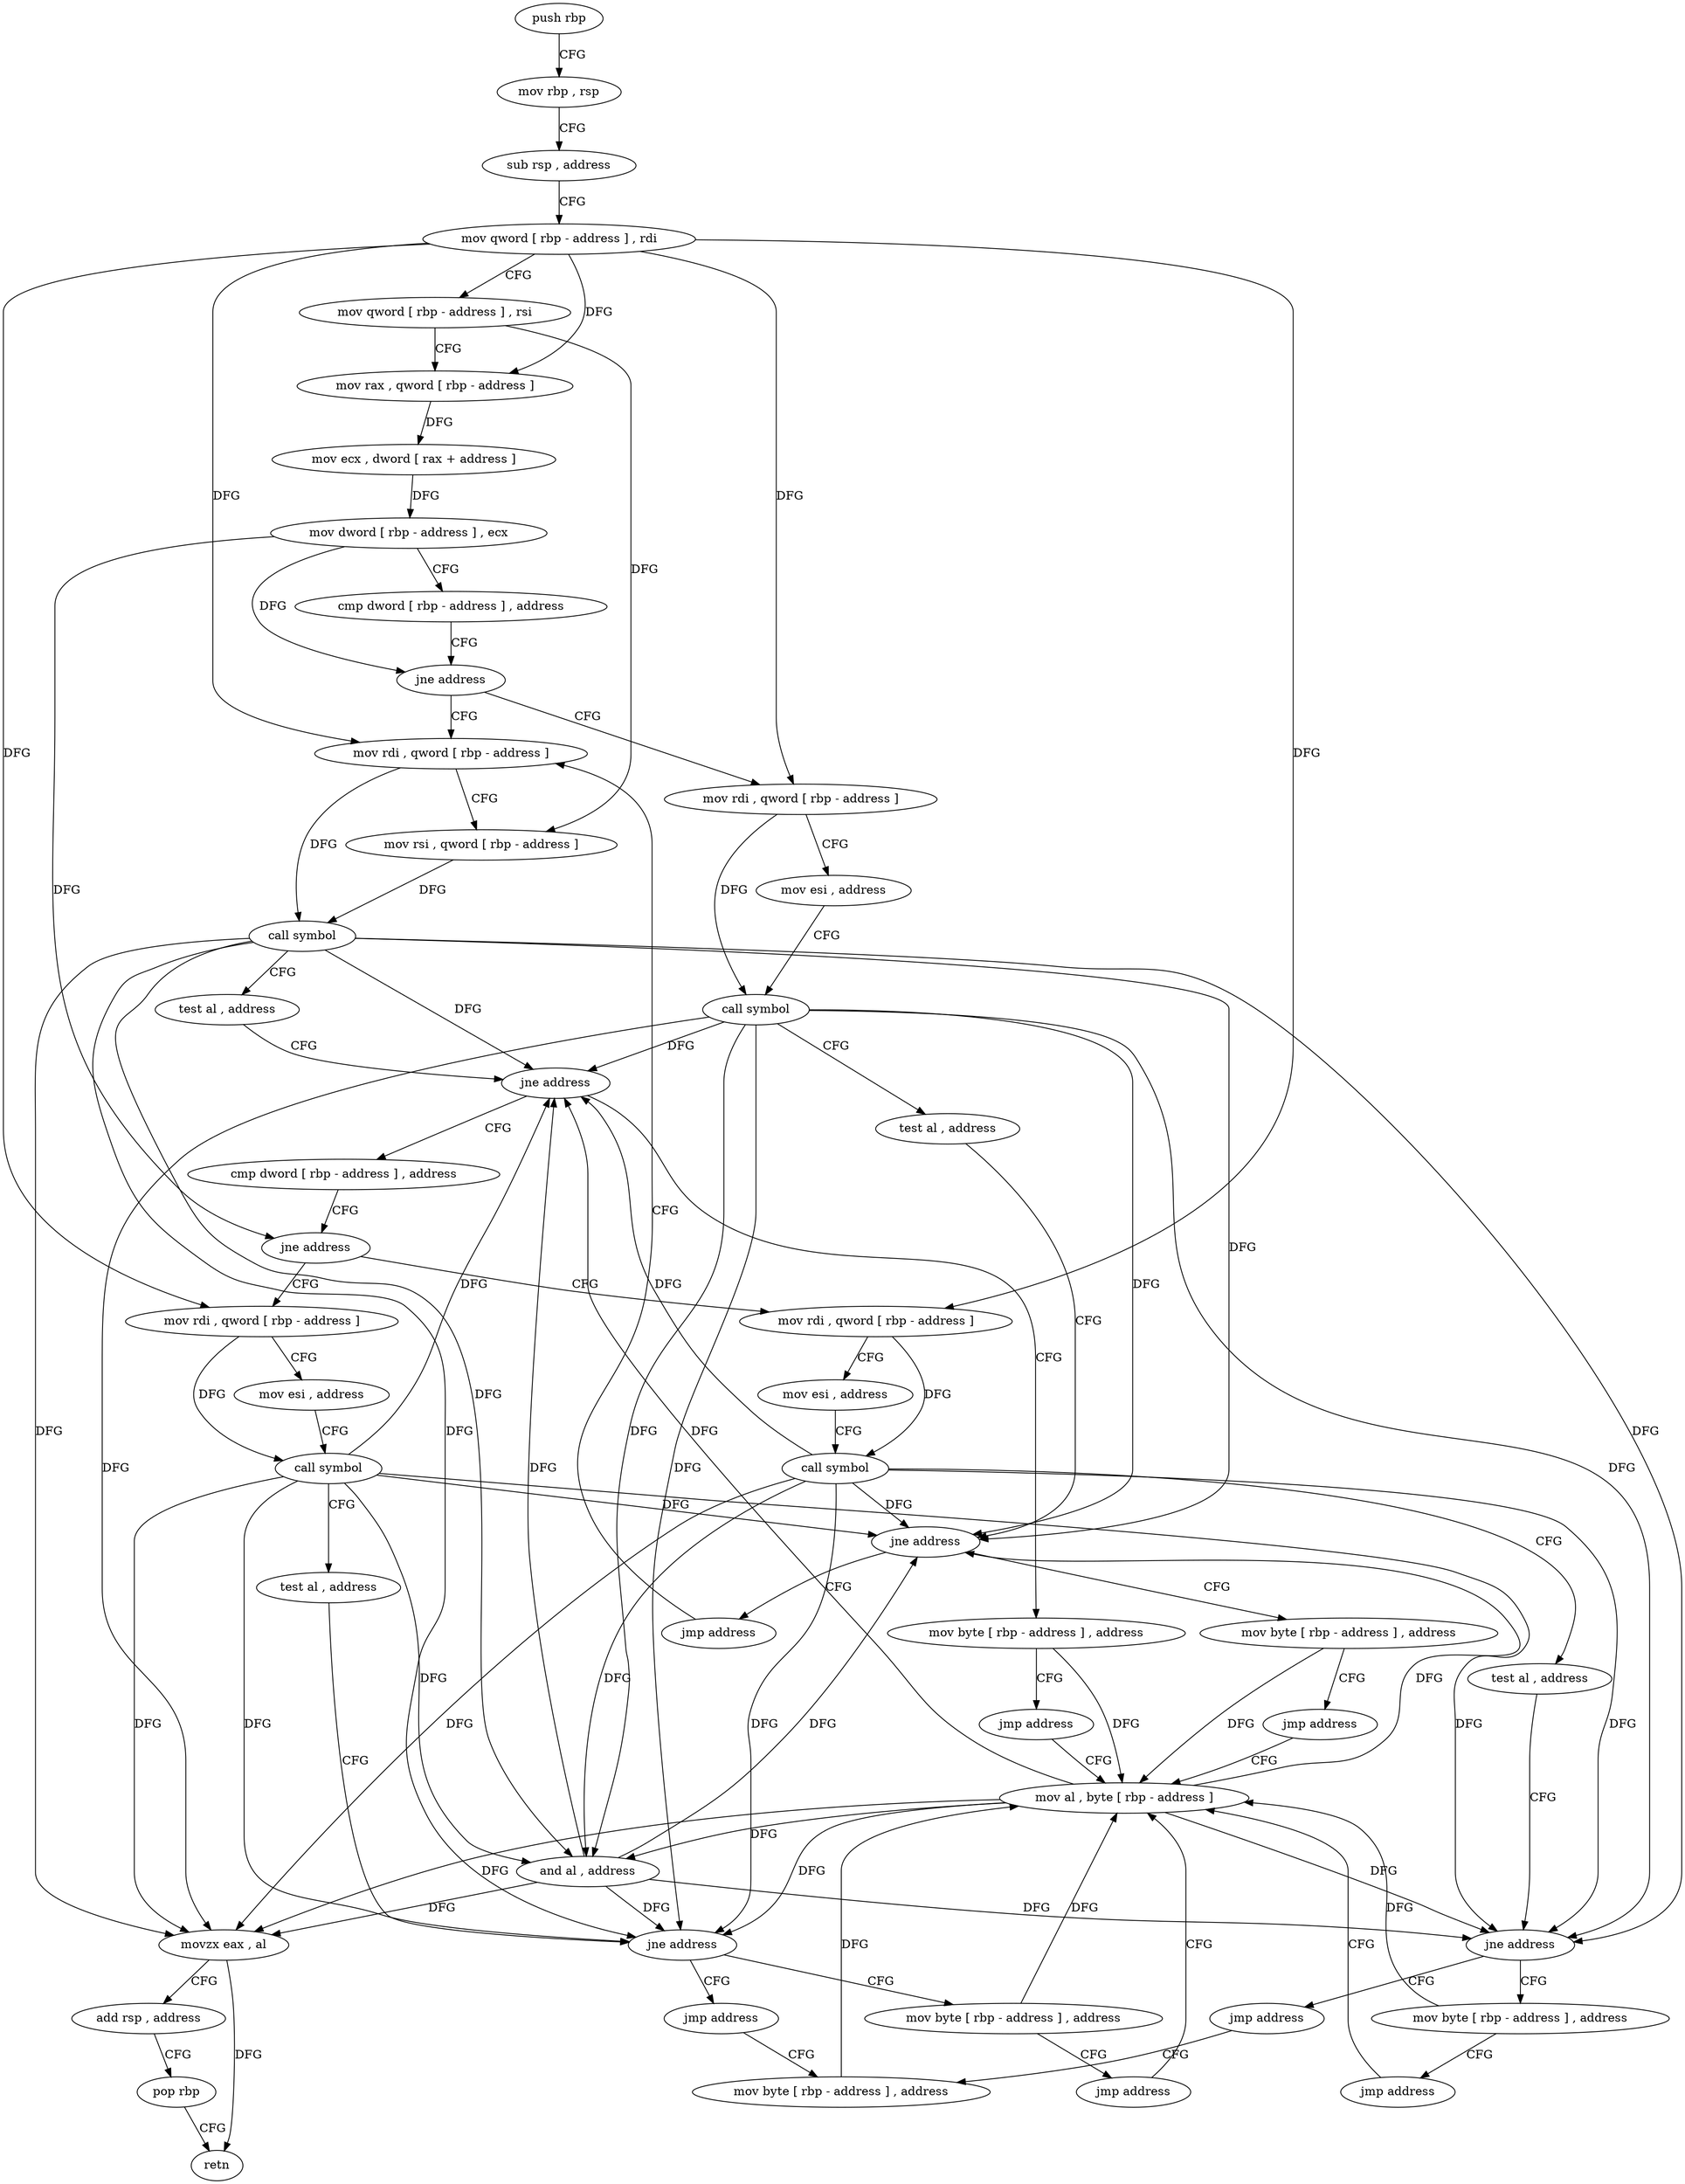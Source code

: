 digraph "func" {
"121168" [label = "push rbp" ]
"121169" [label = "mov rbp , rsp" ]
"121172" [label = "sub rsp , address" ]
"121176" [label = "mov qword [ rbp - address ] , rdi" ]
"121180" [label = "mov qword [ rbp - address ] , rsi" ]
"121184" [label = "mov rax , qword [ rbp - address ]" ]
"121188" [label = "mov ecx , dword [ rax + address ]" ]
"121191" [label = "mov dword [ rbp - address ] , ecx" ]
"121194" [label = "cmp dword [ rbp - address ] , address" ]
"121198" [label = "jne address" ]
"121240" [label = "mov rdi , qword [ rbp - address ]" ]
"121204" [label = "mov rdi , qword [ rbp - address ]" ]
"121244" [label = "mov rsi , qword [ rbp - address ]" ]
"121248" [label = "call symbol" ]
"121253" [label = "test al , address" ]
"121255" [label = "jne address" ]
"121270" [label = "cmp dword [ rbp - address ] , address" ]
"121261" [label = "mov byte [ rbp - address ] , address" ]
"121208" [label = "mov esi , address" ]
"121213" [label = "call symbol" ]
"121218" [label = "test al , address" ]
"121220" [label = "jne address" ]
"121235" [label = "jmp address" ]
"121226" [label = "mov byte [ rbp - address ] , address" ]
"121274" [label = "jne address" ]
"121316" [label = "mov rdi , qword [ rbp - address ]" ]
"121280" [label = "mov rdi , qword [ rbp - address ]" ]
"121265" [label = "jmp address" ]
"121356" [label = "mov al , byte [ rbp - address ]" ]
"121230" [label = "jmp address" ]
"121320" [label = "mov esi , address" ]
"121325" [label = "call symbol" ]
"121330" [label = "test al , address" ]
"121332" [label = "jne address" ]
"121347" [label = "jmp address" ]
"121338" [label = "mov byte [ rbp - address ] , address" ]
"121284" [label = "mov esi , address" ]
"121289" [label = "call symbol" ]
"121294" [label = "test al , address" ]
"121296" [label = "jne address" ]
"121311" [label = "jmp address" ]
"121302" [label = "mov byte [ rbp - address ] , address" ]
"121359" [label = "and al , address" ]
"121361" [label = "movzx eax , al" ]
"121364" [label = "add rsp , address" ]
"121368" [label = "pop rbp" ]
"121369" [label = "retn" ]
"121352" [label = "mov byte [ rbp - address ] , address" ]
"121342" [label = "jmp address" ]
"121306" [label = "jmp address" ]
"121168" -> "121169" [ label = "CFG" ]
"121169" -> "121172" [ label = "CFG" ]
"121172" -> "121176" [ label = "CFG" ]
"121176" -> "121180" [ label = "CFG" ]
"121176" -> "121184" [ label = "DFG" ]
"121176" -> "121240" [ label = "DFG" ]
"121176" -> "121204" [ label = "DFG" ]
"121176" -> "121316" [ label = "DFG" ]
"121176" -> "121280" [ label = "DFG" ]
"121180" -> "121184" [ label = "CFG" ]
"121180" -> "121244" [ label = "DFG" ]
"121184" -> "121188" [ label = "DFG" ]
"121188" -> "121191" [ label = "DFG" ]
"121191" -> "121194" [ label = "CFG" ]
"121191" -> "121198" [ label = "DFG" ]
"121191" -> "121274" [ label = "DFG" ]
"121194" -> "121198" [ label = "CFG" ]
"121198" -> "121240" [ label = "CFG" ]
"121198" -> "121204" [ label = "CFG" ]
"121240" -> "121244" [ label = "CFG" ]
"121240" -> "121248" [ label = "DFG" ]
"121204" -> "121208" [ label = "CFG" ]
"121204" -> "121213" [ label = "DFG" ]
"121244" -> "121248" [ label = "DFG" ]
"121248" -> "121253" [ label = "CFG" ]
"121248" -> "121255" [ label = "DFG" ]
"121248" -> "121220" [ label = "DFG" ]
"121248" -> "121332" [ label = "DFG" ]
"121248" -> "121296" [ label = "DFG" ]
"121248" -> "121359" [ label = "DFG" ]
"121248" -> "121361" [ label = "DFG" ]
"121253" -> "121255" [ label = "CFG" ]
"121255" -> "121270" [ label = "CFG" ]
"121255" -> "121261" [ label = "CFG" ]
"121270" -> "121274" [ label = "CFG" ]
"121261" -> "121265" [ label = "CFG" ]
"121261" -> "121356" [ label = "DFG" ]
"121208" -> "121213" [ label = "CFG" ]
"121213" -> "121218" [ label = "CFG" ]
"121213" -> "121255" [ label = "DFG" ]
"121213" -> "121220" [ label = "DFG" ]
"121213" -> "121332" [ label = "DFG" ]
"121213" -> "121296" [ label = "DFG" ]
"121213" -> "121359" [ label = "DFG" ]
"121213" -> "121361" [ label = "DFG" ]
"121218" -> "121220" [ label = "CFG" ]
"121220" -> "121235" [ label = "CFG" ]
"121220" -> "121226" [ label = "CFG" ]
"121235" -> "121240" [ label = "CFG" ]
"121226" -> "121230" [ label = "CFG" ]
"121226" -> "121356" [ label = "DFG" ]
"121274" -> "121316" [ label = "CFG" ]
"121274" -> "121280" [ label = "CFG" ]
"121316" -> "121320" [ label = "CFG" ]
"121316" -> "121325" [ label = "DFG" ]
"121280" -> "121284" [ label = "CFG" ]
"121280" -> "121289" [ label = "DFG" ]
"121265" -> "121356" [ label = "CFG" ]
"121356" -> "121359" [ label = "DFG" ]
"121356" -> "121255" [ label = "DFG" ]
"121356" -> "121220" [ label = "DFG" ]
"121356" -> "121332" [ label = "DFG" ]
"121356" -> "121296" [ label = "DFG" ]
"121356" -> "121361" [ label = "DFG" ]
"121230" -> "121356" [ label = "CFG" ]
"121320" -> "121325" [ label = "CFG" ]
"121325" -> "121330" [ label = "CFG" ]
"121325" -> "121255" [ label = "DFG" ]
"121325" -> "121220" [ label = "DFG" ]
"121325" -> "121332" [ label = "DFG" ]
"121325" -> "121296" [ label = "DFG" ]
"121325" -> "121359" [ label = "DFG" ]
"121325" -> "121361" [ label = "DFG" ]
"121330" -> "121332" [ label = "CFG" ]
"121332" -> "121347" [ label = "CFG" ]
"121332" -> "121338" [ label = "CFG" ]
"121347" -> "121352" [ label = "CFG" ]
"121338" -> "121342" [ label = "CFG" ]
"121338" -> "121356" [ label = "DFG" ]
"121284" -> "121289" [ label = "CFG" ]
"121289" -> "121294" [ label = "CFG" ]
"121289" -> "121255" [ label = "DFG" ]
"121289" -> "121220" [ label = "DFG" ]
"121289" -> "121332" [ label = "DFG" ]
"121289" -> "121296" [ label = "DFG" ]
"121289" -> "121359" [ label = "DFG" ]
"121289" -> "121361" [ label = "DFG" ]
"121294" -> "121296" [ label = "CFG" ]
"121296" -> "121311" [ label = "CFG" ]
"121296" -> "121302" [ label = "CFG" ]
"121311" -> "121352" [ label = "CFG" ]
"121302" -> "121306" [ label = "CFG" ]
"121302" -> "121356" [ label = "DFG" ]
"121359" -> "121361" [ label = "DFG" ]
"121359" -> "121255" [ label = "DFG" ]
"121359" -> "121220" [ label = "DFG" ]
"121359" -> "121332" [ label = "DFG" ]
"121359" -> "121296" [ label = "DFG" ]
"121361" -> "121364" [ label = "CFG" ]
"121361" -> "121369" [ label = "DFG" ]
"121364" -> "121368" [ label = "CFG" ]
"121368" -> "121369" [ label = "CFG" ]
"121352" -> "121356" [ label = "DFG" ]
"121342" -> "121356" [ label = "CFG" ]
"121306" -> "121356" [ label = "CFG" ]
}
